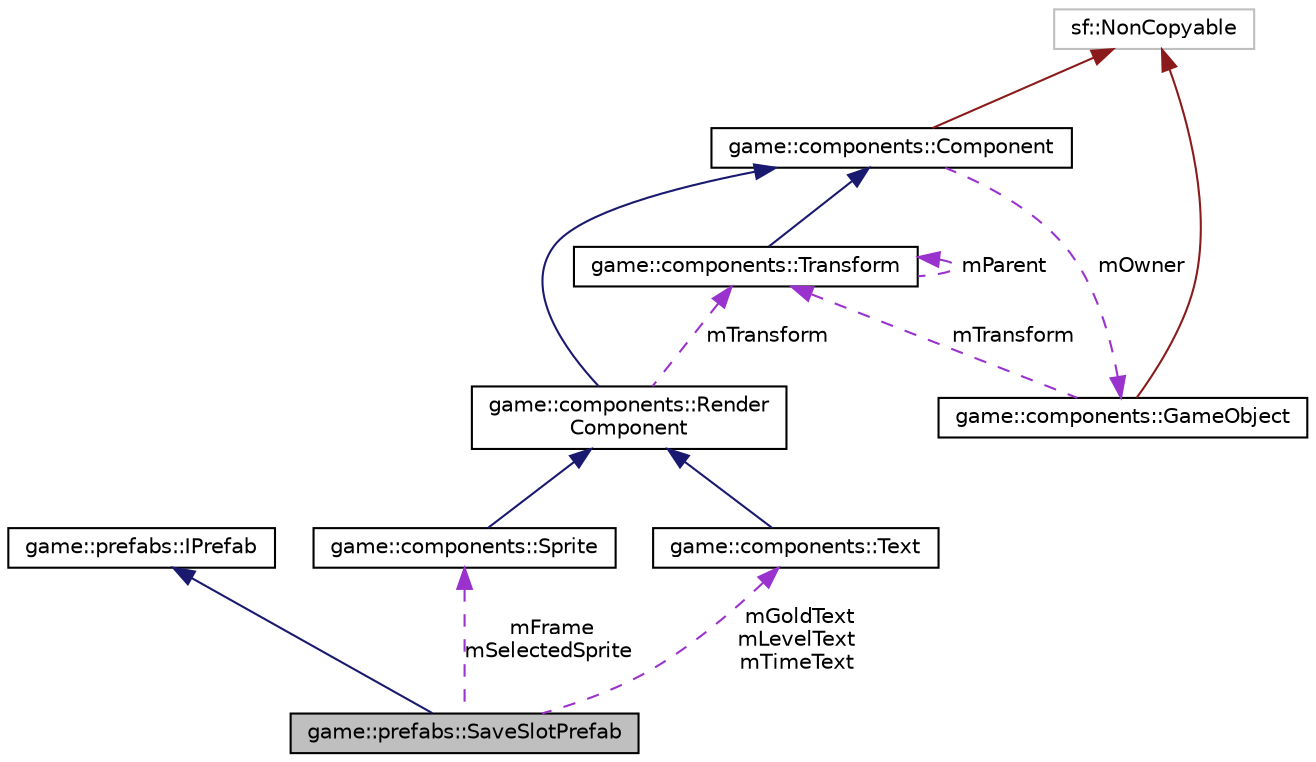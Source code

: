 digraph "game::prefabs::SaveSlotPrefab"
{
 // LATEX_PDF_SIZE
  edge [fontname="Helvetica",fontsize="10",labelfontname="Helvetica",labelfontsize="10"];
  node [fontname="Helvetica",fontsize="10",shape=record];
  Node1 [label="game::prefabs::SaveSlotPrefab",height=0.2,width=0.4,color="black", fillcolor="grey75", style="filled", fontcolor="black",tooltip="predefined game save slot menu"];
  Node2 -> Node1 [dir="back",color="midnightblue",fontsize="10",style="solid",fontname="Helvetica"];
  Node2 [label="game::prefabs::IPrefab",height=0.2,width=0.4,color="black", fillcolor="white", style="filled",URL="$classgame_1_1prefabs_1_1IPrefab.html",tooltip=" "];
  Node3 -> Node1 [dir="back",color="darkorchid3",fontsize="10",style="dashed",label=" mFrame\nmSelectedSprite" ,fontname="Helvetica"];
  Node3 [label="game::components::Sprite",height=0.2,width=0.4,color="black", fillcolor="white", style="filled",URL="$classgame_1_1components_1_1Sprite.html",tooltip="wrapper class for sf::sprite"];
  Node4 -> Node3 [dir="back",color="midnightblue",fontsize="10",style="solid",fontname="Helvetica"];
  Node4 [label="game::components::Render\lComponent",height=0.2,width=0.4,color="black", fillcolor="white", style="filled",URL="$classgame_1_1components_1_1RenderComponent.html",tooltip="base class for all the drawables in the game"];
  Node5 -> Node4 [dir="back",color="midnightblue",fontsize="10",style="solid",fontname="Helvetica"];
  Node5 [label="game::components::Component",height=0.2,width=0.4,color="black", fillcolor="white", style="filled",URL="$classgame_1_1components_1_1Component.html",tooltip="base class for all components"];
  Node6 -> Node5 [dir="back",color="firebrick4",fontsize="10",style="solid",fontname="Helvetica"];
  Node6 [label="sf::NonCopyable",height=0.2,width=0.4,color="grey75", fillcolor="white", style="filled",tooltip=" "];
  Node7 -> Node5 [dir="back",color="darkorchid3",fontsize="10",style="dashed",label=" mOwner" ,fontname="Helvetica"];
  Node7 [label="game::components::GameObject",height=0.2,width=0.4,color="black", fillcolor="white", style="filled",URL="$classgame_1_1components_1_1GameObject.html",tooltip="container class for a group of components"];
  Node6 -> Node7 [dir="back",color="firebrick4",fontsize="10",style="solid",fontname="Helvetica"];
  Node8 -> Node7 [dir="back",color="darkorchid3",fontsize="10",style="dashed",label=" mTransform" ,fontname="Helvetica"];
  Node8 [label="game::components::Transform",height=0.2,width=0.4,color="black", fillcolor="white", style="filled",URL="$classgame_1_1components_1_1Transform.html",tooltip="transform component of a gameobject"];
  Node5 -> Node8 [dir="back",color="midnightblue",fontsize="10",style="solid",fontname="Helvetica"];
  Node8 -> Node8 [dir="back",color="darkorchid3",fontsize="10",style="dashed",label=" mParent" ,fontname="Helvetica"];
  Node8 -> Node4 [dir="back",color="darkorchid3",fontsize="10",style="dashed",label=" mTransform" ,fontname="Helvetica"];
  Node9 -> Node1 [dir="back",color="darkorchid3",fontsize="10",style="dashed",label=" mGoldText\nmLevelText\nmTimeText" ,fontname="Helvetica"];
  Node9 [label="game::components::Text",height=0.2,width=0.4,color="black", fillcolor="white", style="filled",URL="$classgame_1_1components_1_1Text.html",tooltip="drawable for texts"];
  Node4 -> Node9 [dir="back",color="midnightblue",fontsize="10",style="solid",fontname="Helvetica"];
}

